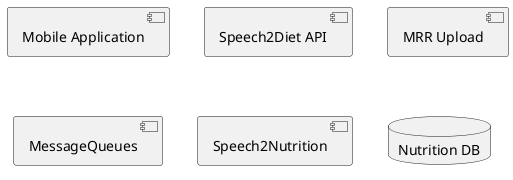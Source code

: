 @startuml main-component-definitions

!startsub MOBILE_APPLICATION
component [Mobile Application] as MobileApplication
!endsub

!startsub SPEECH_2_DIET_API
component [Speech2Diet API] as Speech2DietAPI
!endsub

!startsub MRR_UPLOAD
component [MRR Upload] as MRRUpload
!endsub

!startsub MESSAGE_QUEUE
component "MessageQueues" as MessageQueue
!endsub

!startsub SPEECH_2_NUTRITION
component "Speech2Nutrition" as Speech2Nutrition
!endsub

!startsub NUTRITION_DB
database "Nutrition DB" as NutritionDB
!endsub

@enduml
